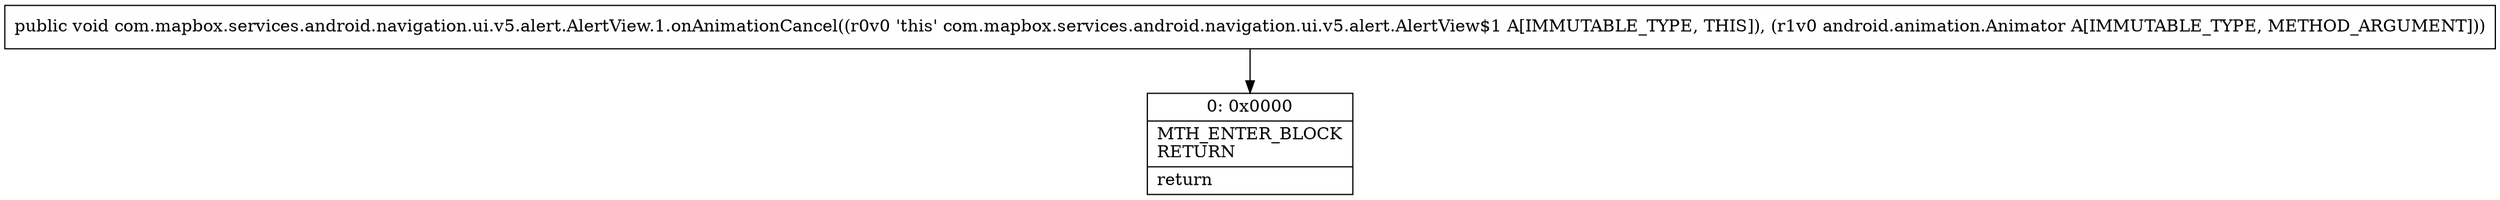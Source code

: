 digraph "CFG forcom.mapbox.services.android.navigation.ui.v5.alert.AlertView.1.onAnimationCancel(Landroid\/animation\/Animator;)V" {
Node_0 [shape=record,label="{0\:\ 0x0000|MTH_ENTER_BLOCK\lRETURN\l|return\l}"];
MethodNode[shape=record,label="{public void com.mapbox.services.android.navigation.ui.v5.alert.AlertView.1.onAnimationCancel((r0v0 'this' com.mapbox.services.android.navigation.ui.v5.alert.AlertView$1 A[IMMUTABLE_TYPE, THIS]), (r1v0 android.animation.Animator A[IMMUTABLE_TYPE, METHOD_ARGUMENT])) }"];
MethodNode -> Node_0;
}

